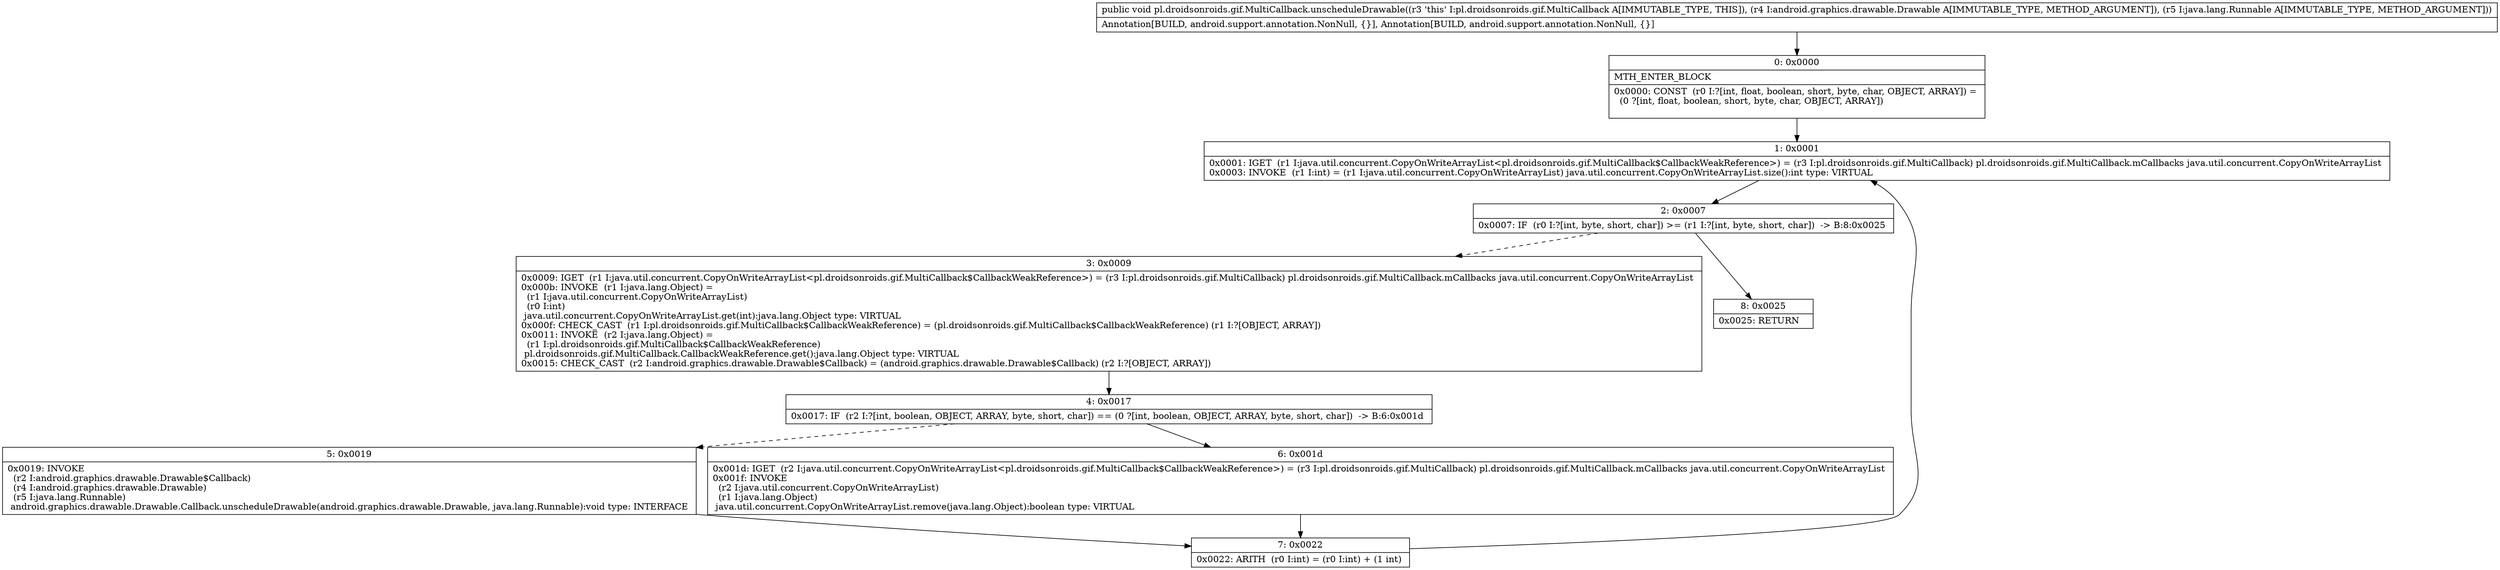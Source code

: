 digraph "CFG forpl.droidsonroids.gif.MultiCallback.unscheduleDrawable(Landroid\/graphics\/drawable\/Drawable;Ljava\/lang\/Runnable;)V" {
Node_0 [shape=record,label="{0\:\ 0x0000|MTH_ENTER_BLOCK\l|0x0000: CONST  (r0 I:?[int, float, boolean, short, byte, char, OBJECT, ARRAY]) = \l  (0 ?[int, float, boolean, short, byte, char, OBJECT, ARRAY])\l \l}"];
Node_1 [shape=record,label="{1\:\ 0x0001|0x0001: IGET  (r1 I:java.util.concurrent.CopyOnWriteArrayList\<pl.droidsonroids.gif.MultiCallback$CallbackWeakReference\>) = (r3 I:pl.droidsonroids.gif.MultiCallback) pl.droidsonroids.gif.MultiCallback.mCallbacks java.util.concurrent.CopyOnWriteArrayList \l0x0003: INVOKE  (r1 I:int) = (r1 I:java.util.concurrent.CopyOnWriteArrayList) java.util.concurrent.CopyOnWriteArrayList.size():int type: VIRTUAL \l}"];
Node_2 [shape=record,label="{2\:\ 0x0007|0x0007: IF  (r0 I:?[int, byte, short, char]) \>= (r1 I:?[int, byte, short, char])  \-\> B:8:0x0025 \l}"];
Node_3 [shape=record,label="{3\:\ 0x0009|0x0009: IGET  (r1 I:java.util.concurrent.CopyOnWriteArrayList\<pl.droidsonroids.gif.MultiCallback$CallbackWeakReference\>) = (r3 I:pl.droidsonroids.gif.MultiCallback) pl.droidsonroids.gif.MultiCallback.mCallbacks java.util.concurrent.CopyOnWriteArrayList \l0x000b: INVOKE  (r1 I:java.lang.Object) = \l  (r1 I:java.util.concurrent.CopyOnWriteArrayList)\l  (r0 I:int)\l java.util.concurrent.CopyOnWriteArrayList.get(int):java.lang.Object type: VIRTUAL \l0x000f: CHECK_CAST  (r1 I:pl.droidsonroids.gif.MultiCallback$CallbackWeakReference) = (pl.droidsonroids.gif.MultiCallback$CallbackWeakReference) (r1 I:?[OBJECT, ARRAY]) \l0x0011: INVOKE  (r2 I:java.lang.Object) = \l  (r1 I:pl.droidsonroids.gif.MultiCallback$CallbackWeakReference)\l pl.droidsonroids.gif.MultiCallback.CallbackWeakReference.get():java.lang.Object type: VIRTUAL \l0x0015: CHECK_CAST  (r2 I:android.graphics.drawable.Drawable$Callback) = (android.graphics.drawable.Drawable$Callback) (r2 I:?[OBJECT, ARRAY]) \l}"];
Node_4 [shape=record,label="{4\:\ 0x0017|0x0017: IF  (r2 I:?[int, boolean, OBJECT, ARRAY, byte, short, char]) == (0 ?[int, boolean, OBJECT, ARRAY, byte, short, char])  \-\> B:6:0x001d \l}"];
Node_5 [shape=record,label="{5\:\ 0x0019|0x0019: INVOKE  \l  (r2 I:android.graphics.drawable.Drawable$Callback)\l  (r4 I:android.graphics.drawable.Drawable)\l  (r5 I:java.lang.Runnable)\l android.graphics.drawable.Drawable.Callback.unscheduleDrawable(android.graphics.drawable.Drawable, java.lang.Runnable):void type: INTERFACE \l}"];
Node_6 [shape=record,label="{6\:\ 0x001d|0x001d: IGET  (r2 I:java.util.concurrent.CopyOnWriteArrayList\<pl.droidsonroids.gif.MultiCallback$CallbackWeakReference\>) = (r3 I:pl.droidsonroids.gif.MultiCallback) pl.droidsonroids.gif.MultiCallback.mCallbacks java.util.concurrent.CopyOnWriteArrayList \l0x001f: INVOKE  \l  (r2 I:java.util.concurrent.CopyOnWriteArrayList)\l  (r1 I:java.lang.Object)\l java.util.concurrent.CopyOnWriteArrayList.remove(java.lang.Object):boolean type: VIRTUAL \l}"];
Node_7 [shape=record,label="{7\:\ 0x0022|0x0022: ARITH  (r0 I:int) = (r0 I:int) + (1 int) \l}"];
Node_8 [shape=record,label="{8\:\ 0x0025|0x0025: RETURN   \l}"];
MethodNode[shape=record,label="{public void pl.droidsonroids.gif.MultiCallback.unscheduleDrawable((r3 'this' I:pl.droidsonroids.gif.MultiCallback A[IMMUTABLE_TYPE, THIS]), (r4 I:android.graphics.drawable.Drawable A[IMMUTABLE_TYPE, METHOD_ARGUMENT]), (r5 I:java.lang.Runnable A[IMMUTABLE_TYPE, METHOD_ARGUMENT]))  | Annotation[BUILD, android.support.annotation.NonNull, \{\}], Annotation[BUILD, android.support.annotation.NonNull, \{\}]\l}"];
MethodNode -> Node_0;
Node_0 -> Node_1;
Node_1 -> Node_2;
Node_2 -> Node_3[style=dashed];
Node_2 -> Node_8;
Node_3 -> Node_4;
Node_4 -> Node_5[style=dashed];
Node_4 -> Node_6;
Node_5 -> Node_7;
Node_6 -> Node_7;
Node_7 -> Node_1;
}

